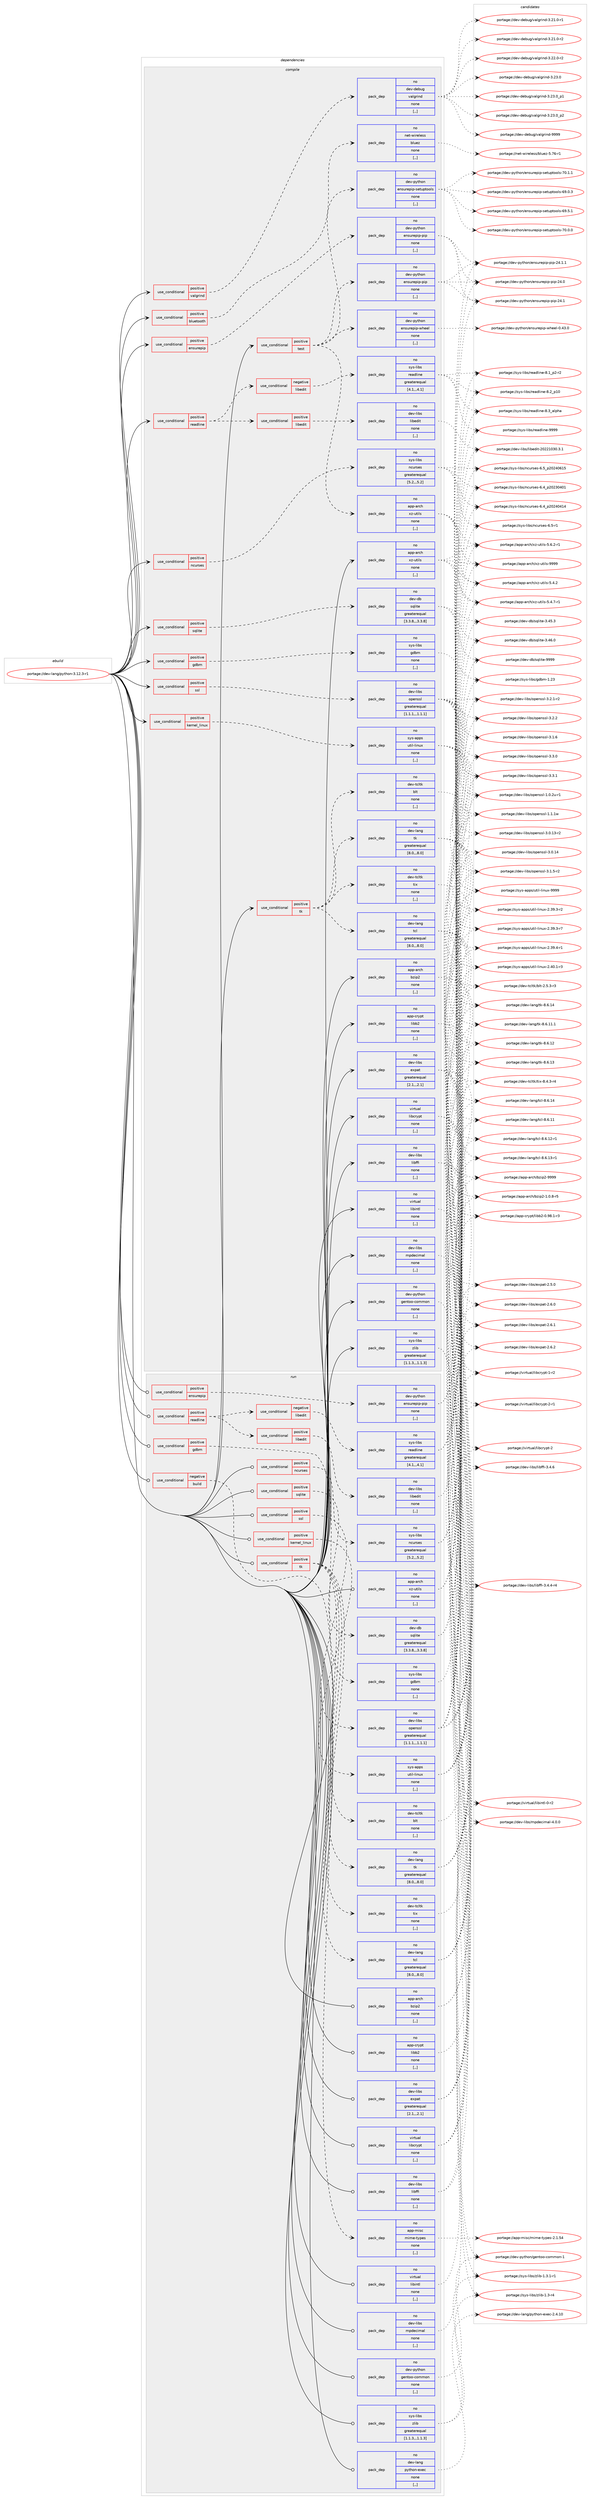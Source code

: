 digraph prolog {

# *************
# Graph options
# *************

newrank=true;
concentrate=true;
compound=true;
graph [rankdir=LR,fontname=Helvetica,fontsize=10,ranksep=1.5];#, ranksep=2.5, nodesep=0.2];
edge  [arrowhead=vee];
node  [fontname=Helvetica,fontsize=10];

# **********
# The ebuild
# **********

subgraph cluster_leftcol {
color=gray;
rank=same;
label=<<i>ebuild</i>>;
id [label="portage://dev-lang/python-3.12.3-r1", color=red, width=4, href="../dev-lang/python-3.12.3-r1.svg"];
}

# ****************
# The dependencies
# ****************

subgraph cluster_midcol {
color=gray;
label=<<i>dependencies</i>>;
subgraph cluster_compile {
fillcolor="#eeeeee";
style=filled;
label=<<i>compile</i>>;
subgraph cond23356 {
dependency99504 [label=<<TABLE BORDER="0" CELLBORDER="1" CELLSPACING="0" CELLPADDING="4"><TR><TD ROWSPAN="3" CELLPADDING="10">use_conditional</TD></TR><TR><TD>positive</TD></TR><TR><TD>bluetooth</TD></TR></TABLE>>, shape=none, color=red];
subgraph pack75080 {
dependency99505 [label=<<TABLE BORDER="0" CELLBORDER="1" CELLSPACING="0" CELLPADDING="4" WIDTH="220"><TR><TD ROWSPAN="6" CELLPADDING="30">pack_dep</TD></TR><TR><TD WIDTH="110">no</TD></TR><TR><TD>net-wireless</TD></TR><TR><TD>bluez</TD></TR><TR><TD>none</TD></TR><TR><TD>[,,]</TD></TR></TABLE>>, shape=none, color=blue];
}
dependency99504:e -> dependency99505:w [weight=20,style="dashed",arrowhead="vee"];
}
id:e -> dependency99504:w [weight=20,style="solid",arrowhead="vee"];
subgraph cond23357 {
dependency99506 [label=<<TABLE BORDER="0" CELLBORDER="1" CELLSPACING="0" CELLPADDING="4"><TR><TD ROWSPAN="3" CELLPADDING="10">use_conditional</TD></TR><TR><TD>positive</TD></TR><TR><TD>ensurepip</TD></TR></TABLE>>, shape=none, color=red];
subgraph pack75081 {
dependency99507 [label=<<TABLE BORDER="0" CELLBORDER="1" CELLSPACING="0" CELLPADDING="4" WIDTH="220"><TR><TD ROWSPAN="6" CELLPADDING="30">pack_dep</TD></TR><TR><TD WIDTH="110">no</TD></TR><TR><TD>dev-python</TD></TR><TR><TD>ensurepip-pip</TD></TR><TR><TD>none</TD></TR><TR><TD>[,,]</TD></TR></TABLE>>, shape=none, color=blue];
}
dependency99506:e -> dependency99507:w [weight=20,style="dashed",arrowhead="vee"];
}
id:e -> dependency99506:w [weight=20,style="solid",arrowhead="vee"];
subgraph cond23358 {
dependency99508 [label=<<TABLE BORDER="0" CELLBORDER="1" CELLSPACING="0" CELLPADDING="4"><TR><TD ROWSPAN="3" CELLPADDING="10">use_conditional</TD></TR><TR><TD>positive</TD></TR><TR><TD>gdbm</TD></TR></TABLE>>, shape=none, color=red];
subgraph pack75082 {
dependency99509 [label=<<TABLE BORDER="0" CELLBORDER="1" CELLSPACING="0" CELLPADDING="4" WIDTH="220"><TR><TD ROWSPAN="6" CELLPADDING="30">pack_dep</TD></TR><TR><TD WIDTH="110">no</TD></TR><TR><TD>sys-libs</TD></TR><TR><TD>gdbm</TD></TR><TR><TD>none</TD></TR><TR><TD>[,,]</TD></TR></TABLE>>, shape=none, color=blue];
}
dependency99508:e -> dependency99509:w [weight=20,style="dashed",arrowhead="vee"];
}
id:e -> dependency99508:w [weight=20,style="solid",arrowhead="vee"];
subgraph cond23359 {
dependency99510 [label=<<TABLE BORDER="0" CELLBORDER="1" CELLSPACING="0" CELLPADDING="4"><TR><TD ROWSPAN="3" CELLPADDING="10">use_conditional</TD></TR><TR><TD>positive</TD></TR><TR><TD>kernel_linux</TD></TR></TABLE>>, shape=none, color=red];
subgraph pack75083 {
dependency99511 [label=<<TABLE BORDER="0" CELLBORDER="1" CELLSPACING="0" CELLPADDING="4" WIDTH="220"><TR><TD ROWSPAN="6" CELLPADDING="30">pack_dep</TD></TR><TR><TD WIDTH="110">no</TD></TR><TR><TD>sys-apps</TD></TR><TR><TD>util-linux</TD></TR><TR><TD>none</TD></TR><TR><TD>[,,]</TD></TR></TABLE>>, shape=none, color=blue];
}
dependency99510:e -> dependency99511:w [weight=20,style="dashed",arrowhead="vee"];
}
id:e -> dependency99510:w [weight=20,style="solid",arrowhead="vee"];
subgraph cond23360 {
dependency99512 [label=<<TABLE BORDER="0" CELLBORDER="1" CELLSPACING="0" CELLPADDING="4"><TR><TD ROWSPAN="3" CELLPADDING="10">use_conditional</TD></TR><TR><TD>positive</TD></TR><TR><TD>ncurses</TD></TR></TABLE>>, shape=none, color=red];
subgraph pack75084 {
dependency99513 [label=<<TABLE BORDER="0" CELLBORDER="1" CELLSPACING="0" CELLPADDING="4" WIDTH="220"><TR><TD ROWSPAN="6" CELLPADDING="30">pack_dep</TD></TR><TR><TD WIDTH="110">no</TD></TR><TR><TD>sys-libs</TD></TR><TR><TD>ncurses</TD></TR><TR><TD>greaterequal</TD></TR><TR><TD>[5.2,,,5.2]</TD></TR></TABLE>>, shape=none, color=blue];
}
dependency99512:e -> dependency99513:w [weight=20,style="dashed",arrowhead="vee"];
}
id:e -> dependency99512:w [weight=20,style="solid",arrowhead="vee"];
subgraph cond23361 {
dependency99514 [label=<<TABLE BORDER="0" CELLBORDER="1" CELLSPACING="0" CELLPADDING="4"><TR><TD ROWSPAN="3" CELLPADDING="10">use_conditional</TD></TR><TR><TD>positive</TD></TR><TR><TD>readline</TD></TR></TABLE>>, shape=none, color=red];
subgraph cond23362 {
dependency99515 [label=<<TABLE BORDER="0" CELLBORDER="1" CELLSPACING="0" CELLPADDING="4"><TR><TD ROWSPAN="3" CELLPADDING="10">use_conditional</TD></TR><TR><TD>negative</TD></TR><TR><TD>libedit</TD></TR></TABLE>>, shape=none, color=red];
subgraph pack75085 {
dependency99516 [label=<<TABLE BORDER="0" CELLBORDER="1" CELLSPACING="0" CELLPADDING="4" WIDTH="220"><TR><TD ROWSPAN="6" CELLPADDING="30">pack_dep</TD></TR><TR><TD WIDTH="110">no</TD></TR><TR><TD>sys-libs</TD></TR><TR><TD>readline</TD></TR><TR><TD>greaterequal</TD></TR><TR><TD>[4.1,,,4.1]</TD></TR></TABLE>>, shape=none, color=blue];
}
dependency99515:e -> dependency99516:w [weight=20,style="dashed",arrowhead="vee"];
}
dependency99514:e -> dependency99515:w [weight=20,style="dashed",arrowhead="vee"];
subgraph cond23363 {
dependency99517 [label=<<TABLE BORDER="0" CELLBORDER="1" CELLSPACING="0" CELLPADDING="4"><TR><TD ROWSPAN="3" CELLPADDING="10">use_conditional</TD></TR><TR><TD>positive</TD></TR><TR><TD>libedit</TD></TR></TABLE>>, shape=none, color=red];
subgraph pack75086 {
dependency99518 [label=<<TABLE BORDER="0" CELLBORDER="1" CELLSPACING="0" CELLPADDING="4" WIDTH="220"><TR><TD ROWSPAN="6" CELLPADDING="30">pack_dep</TD></TR><TR><TD WIDTH="110">no</TD></TR><TR><TD>dev-libs</TD></TR><TR><TD>libedit</TD></TR><TR><TD>none</TD></TR><TR><TD>[,,]</TD></TR></TABLE>>, shape=none, color=blue];
}
dependency99517:e -> dependency99518:w [weight=20,style="dashed",arrowhead="vee"];
}
dependency99514:e -> dependency99517:w [weight=20,style="dashed",arrowhead="vee"];
}
id:e -> dependency99514:w [weight=20,style="solid",arrowhead="vee"];
subgraph cond23364 {
dependency99519 [label=<<TABLE BORDER="0" CELLBORDER="1" CELLSPACING="0" CELLPADDING="4"><TR><TD ROWSPAN="3" CELLPADDING="10">use_conditional</TD></TR><TR><TD>positive</TD></TR><TR><TD>sqlite</TD></TR></TABLE>>, shape=none, color=red];
subgraph pack75087 {
dependency99520 [label=<<TABLE BORDER="0" CELLBORDER="1" CELLSPACING="0" CELLPADDING="4" WIDTH="220"><TR><TD ROWSPAN="6" CELLPADDING="30">pack_dep</TD></TR><TR><TD WIDTH="110">no</TD></TR><TR><TD>dev-db</TD></TR><TR><TD>sqlite</TD></TR><TR><TD>greaterequal</TD></TR><TR><TD>[3.3.8,,,3.3.8]</TD></TR></TABLE>>, shape=none, color=blue];
}
dependency99519:e -> dependency99520:w [weight=20,style="dashed",arrowhead="vee"];
}
id:e -> dependency99519:w [weight=20,style="solid",arrowhead="vee"];
subgraph cond23365 {
dependency99521 [label=<<TABLE BORDER="0" CELLBORDER="1" CELLSPACING="0" CELLPADDING="4"><TR><TD ROWSPAN="3" CELLPADDING="10">use_conditional</TD></TR><TR><TD>positive</TD></TR><TR><TD>ssl</TD></TR></TABLE>>, shape=none, color=red];
subgraph pack75088 {
dependency99522 [label=<<TABLE BORDER="0" CELLBORDER="1" CELLSPACING="0" CELLPADDING="4" WIDTH="220"><TR><TD ROWSPAN="6" CELLPADDING="30">pack_dep</TD></TR><TR><TD WIDTH="110">no</TD></TR><TR><TD>dev-libs</TD></TR><TR><TD>openssl</TD></TR><TR><TD>greaterequal</TD></TR><TR><TD>[1.1.1,,,1.1.1]</TD></TR></TABLE>>, shape=none, color=blue];
}
dependency99521:e -> dependency99522:w [weight=20,style="dashed",arrowhead="vee"];
}
id:e -> dependency99521:w [weight=20,style="solid",arrowhead="vee"];
subgraph cond23366 {
dependency99523 [label=<<TABLE BORDER="0" CELLBORDER="1" CELLSPACING="0" CELLPADDING="4"><TR><TD ROWSPAN="3" CELLPADDING="10">use_conditional</TD></TR><TR><TD>positive</TD></TR><TR><TD>test</TD></TR></TABLE>>, shape=none, color=red];
subgraph pack75089 {
dependency99524 [label=<<TABLE BORDER="0" CELLBORDER="1" CELLSPACING="0" CELLPADDING="4" WIDTH="220"><TR><TD ROWSPAN="6" CELLPADDING="30">pack_dep</TD></TR><TR><TD WIDTH="110">no</TD></TR><TR><TD>app-arch</TD></TR><TR><TD>xz-utils</TD></TR><TR><TD>none</TD></TR><TR><TD>[,,]</TD></TR></TABLE>>, shape=none, color=blue];
}
dependency99523:e -> dependency99524:w [weight=20,style="dashed",arrowhead="vee"];
subgraph pack75090 {
dependency99525 [label=<<TABLE BORDER="0" CELLBORDER="1" CELLSPACING="0" CELLPADDING="4" WIDTH="220"><TR><TD ROWSPAN="6" CELLPADDING="30">pack_dep</TD></TR><TR><TD WIDTH="110">no</TD></TR><TR><TD>dev-python</TD></TR><TR><TD>ensurepip-pip</TD></TR><TR><TD>none</TD></TR><TR><TD>[,,]</TD></TR></TABLE>>, shape=none, color=blue];
}
dependency99523:e -> dependency99525:w [weight=20,style="dashed",arrowhead="vee"];
subgraph pack75091 {
dependency99526 [label=<<TABLE BORDER="0" CELLBORDER="1" CELLSPACING="0" CELLPADDING="4" WIDTH="220"><TR><TD ROWSPAN="6" CELLPADDING="30">pack_dep</TD></TR><TR><TD WIDTH="110">no</TD></TR><TR><TD>dev-python</TD></TR><TR><TD>ensurepip-setuptools</TD></TR><TR><TD>none</TD></TR><TR><TD>[,,]</TD></TR></TABLE>>, shape=none, color=blue];
}
dependency99523:e -> dependency99526:w [weight=20,style="dashed",arrowhead="vee"];
subgraph pack75092 {
dependency99527 [label=<<TABLE BORDER="0" CELLBORDER="1" CELLSPACING="0" CELLPADDING="4" WIDTH="220"><TR><TD ROWSPAN="6" CELLPADDING="30">pack_dep</TD></TR><TR><TD WIDTH="110">no</TD></TR><TR><TD>dev-python</TD></TR><TR><TD>ensurepip-wheel</TD></TR><TR><TD>none</TD></TR><TR><TD>[,,]</TD></TR></TABLE>>, shape=none, color=blue];
}
dependency99523:e -> dependency99527:w [weight=20,style="dashed",arrowhead="vee"];
}
id:e -> dependency99523:w [weight=20,style="solid",arrowhead="vee"];
subgraph cond23367 {
dependency99528 [label=<<TABLE BORDER="0" CELLBORDER="1" CELLSPACING="0" CELLPADDING="4"><TR><TD ROWSPAN="3" CELLPADDING="10">use_conditional</TD></TR><TR><TD>positive</TD></TR><TR><TD>tk</TD></TR></TABLE>>, shape=none, color=red];
subgraph pack75093 {
dependency99529 [label=<<TABLE BORDER="0" CELLBORDER="1" CELLSPACING="0" CELLPADDING="4" WIDTH="220"><TR><TD ROWSPAN="6" CELLPADDING="30">pack_dep</TD></TR><TR><TD WIDTH="110">no</TD></TR><TR><TD>dev-lang</TD></TR><TR><TD>tcl</TD></TR><TR><TD>greaterequal</TD></TR><TR><TD>[8.0,,,8.0]</TD></TR></TABLE>>, shape=none, color=blue];
}
dependency99528:e -> dependency99529:w [weight=20,style="dashed",arrowhead="vee"];
subgraph pack75094 {
dependency99530 [label=<<TABLE BORDER="0" CELLBORDER="1" CELLSPACING="0" CELLPADDING="4" WIDTH="220"><TR><TD ROWSPAN="6" CELLPADDING="30">pack_dep</TD></TR><TR><TD WIDTH="110">no</TD></TR><TR><TD>dev-lang</TD></TR><TR><TD>tk</TD></TR><TR><TD>greaterequal</TD></TR><TR><TD>[8.0,,,8.0]</TD></TR></TABLE>>, shape=none, color=blue];
}
dependency99528:e -> dependency99530:w [weight=20,style="dashed",arrowhead="vee"];
subgraph pack75095 {
dependency99531 [label=<<TABLE BORDER="0" CELLBORDER="1" CELLSPACING="0" CELLPADDING="4" WIDTH="220"><TR><TD ROWSPAN="6" CELLPADDING="30">pack_dep</TD></TR><TR><TD WIDTH="110">no</TD></TR><TR><TD>dev-tcltk</TD></TR><TR><TD>blt</TD></TR><TR><TD>none</TD></TR><TR><TD>[,,]</TD></TR></TABLE>>, shape=none, color=blue];
}
dependency99528:e -> dependency99531:w [weight=20,style="dashed",arrowhead="vee"];
subgraph pack75096 {
dependency99532 [label=<<TABLE BORDER="0" CELLBORDER="1" CELLSPACING="0" CELLPADDING="4" WIDTH="220"><TR><TD ROWSPAN="6" CELLPADDING="30">pack_dep</TD></TR><TR><TD WIDTH="110">no</TD></TR><TR><TD>dev-tcltk</TD></TR><TR><TD>tix</TD></TR><TR><TD>none</TD></TR><TR><TD>[,,]</TD></TR></TABLE>>, shape=none, color=blue];
}
dependency99528:e -> dependency99532:w [weight=20,style="dashed",arrowhead="vee"];
}
id:e -> dependency99528:w [weight=20,style="solid",arrowhead="vee"];
subgraph cond23368 {
dependency99533 [label=<<TABLE BORDER="0" CELLBORDER="1" CELLSPACING="0" CELLPADDING="4"><TR><TD ROWSPAN="3" CELLPADDING="10">use_conditional</TD></TR><TR><TD>positive</TD></TR><TR><TD>valgrind</TD></TR></TABLE>>, shape=none, color=red];
subgraph pack75097 {
dependency99534 [label=<<TABLE BORDER="0" CELLBORDER="1" CELLSPACING="0" CELLPADDING="4" WIDTH="220"><TR><TD ROWSPAN="6" CELLPADDING="30">pack_dep</TD></TR><TR><TD WIDTH="110">no</TD></TR><TR><TD>dev-debug</TD></TR><TR><TD>valgrind</TD></TR><TR><TD>none</TD></TR><TR><TD>[,,]</TD></TR></TABLE>>, shape=none, color=blue];
}
dependency99533:e -> dependency99534:w [weight=20,style="dashed",arrowhead="vee"];
}
id:e -> dependency99533:w [weight=20,style="solid",arrowhead="vee"];
subgraph pack75098 {
dependency99535 [label=<<TABLE BORDER="0" CELLBORDER="1" CELLSPACING="0" CELLPADDING="4" WIDTH="220"><TR><TD ROWSPAN="6" CELLPADDING="30">pack_dep</TD></TR><TR><TD WIDTH="110">no</TD></TR><TR><TD>app-arch</TD></TR><TR><TD>bzip2</TD></TR><TR><TD>none</TD></TR><TR><TD>[,,]</TD></TR></TABLE>>, shape=none, color=blue];
}
id:e -> dependency99535:w [weight=20,style="solid",arrowhead="vee"];
subgraph pack75099 {
dependency99536 [label=<<TABLE BORDER="0" CELLBORDER="1" CELLSPACING="0" CELLPADDING="4" WIDTH="220"><TR><TD ROWSPAN="6" CELLPADDING="30">pack_dep</TD></TR><TR><TD WIDTH="110">no</TD></TR><TR><TD>app-arch</TD></TR><TR><TD>xz-utils</TD></TR><TR><TD>none</TD></TR><TR><TD>[,,]</TD></TR></TABLE>>, shape=none, color=blue];
}
id:e -> dependency99536:w [weight=20,style="solid",arrowhead="vee"];
subgraph pack75100 {
dependency99537 [label=<<TABLE BORDER="0" CELLBORDER="1" CELLSPACING="0" CELLPADDING="4" WIDTH="220"><TR><TD ROWSPAN="6" CELLPADDING="30">pack_dep</TD></TR><TR><TD WIDTH="110">no</TD></TR><TR><TD>app-crypt</TD></TR><TR><TD>libb2</TD></TR><TR><TD>none</TD></TR><TR><TD>[,,]</TD></TR></TABLE>>, shape=none, color=blue];
}
id:e -> dependency99537:w [weight=20,style="solid",arrowhead="vee"];
subgraph pack75101 {
dependency99538 [label=<<TABLE BORDER="0" CELLBORDER="1" CELLSPACING="0" CELLPADDING="4" WIDTH="220"><TR><TD ROWSPAN="6" CELLPADDING="30">pack_dep</TD></TR><TR><TD WIDTH="110">no</TD></TR><TR><TD>dev-libs</TD></TR><TR><TD>expat</TD></TR><TR><TD>greaterequal</TD></TR><TR><TD>[2.1,,,2.1]</TD></TR></TABLE>>, shape=none, color=blue];
}
id:e -> dependency99538:w [weight=20,style="solid",arrowhead="vee"];
subgraph pack75102 {
dependency99539 [label=<<TABLE BORDER="0" CELLBORDER="1" CELLSPACING="0" CELLPADDING="4" WIDTH="220"><TR><TD ROWSPAN="6" CELLPADDING="30">pack_dep</TD></TR><TR><TD WIDTH="110">no</TD></TR><TR><TD>dev-libs</TD></TR><TR><TD>libffi</TD></TR><TR><TD>none</TD></TR><TR><TD>[,,]</TD></TR></TABLE>>, shape=none, color=blue];
}
id:e -> dependency99539:w [weight=20,style="solid",arrowhead="vee"];
subgraph pack75103 {
dependency99540 [label=<<TABLE BORDER="0" CELLBORDER="1" CELLSPACING="0" CELLPADDING="4" WIDTH="220"><TR><TD ROWSPAN="6" CELLPADDING="30">pack_dep</TD></TR><TR><TD WIDTH="110">no</TD></TR><TR><TD>dev-libs</TD></TR><TR><TD>mpdecimal</TD></TR><TR><TD>none</TD></TR><TR><TD>[,,]</TD></TR></TABLE>>, shape=none, color=blue];
}
id:e -> dependency99540:w [weight=20,style="solid",arrowhead="vee"];
subgraph pack75104 {
dependency99541 [label=<<TABLE BORDER="0" CELLBORDER="1" CELLSPACING="0" CELLPADDING="4" WIDTH="220"><TR><TD ROWSPAN="6" CELLPADDING="30">pack_dep</TD></TR><TR><TD WIDTH="110">no</TD></TR><TR><TD>dev-python</TD></TR><TR><TD>gentoo-common</TD></TR><TR><TD>none</TD></TR><TR><TD>[,,]</TD></TR></TABLE>>, shape=none, color=blue];
}
id:e -> dependency99541:w [weight=20,style="solid",arrowhead="vee"];
subgraph pack75105 {
dependency99542 [label=<<TABLE BORDER="0" CELLBORDER="1" CELLSPACING="0" CELLPADDING="4" WIDTH="220"><TR><TD ROWSPAN="6" CELLPADDING="30">pack_dep</TD></TR><TR><TD WIDTH="110">no</TD></TR><TR><TD>sys-libs</TD></TR><TR><TD>zlib</TD></TR><TR><TD>greaterequal</TD></TR><TR><TD>[1.1.3,,,1.1.3]</TD></TR></TABLE>>, shape=none, color=blue];
}
id:e -> dependency99542:w [weight=20,style="solid",arrowhead="vee"];
subgraph pack75106 {
dependency99543 [label=<<TABLE BORDER="0" CELLBORDER="1" CELLSPACING="0" CELLPADDING="4" WIDTH="220"><TR><TD ROWSPAN="6" CELLPADDING="30">pack_dep</TD></TR><TR><TD WIDTH="110">no</TD></TR><TR><TD>virtual</TD></TR><TR><TD>libcrypt</TD></TR><TR><TD>none</TD></TR><TR><TD>[,,]</TD></TR></TABLE>>, shape=none, color=blue];
}
id:e -> dependency99543:w [weight=20,style="solid",arrowhead="vee"];
subgraph pack75107 {
dependency99544 [label=<<TABLE BORDER="0" CELLBORDER="1" CELLSPACING="0" CELLPADDING="4" WIDTH="220"><TR><TD ROWSPAN="6" CELLPADDING="30">pack_dep</TD></TR><TR><TD WIDTH="110">no</TD></TR><TR><TD>virtual</TD></TR><TR><TD>libintl</TD></TR><TR><TD>none</TD></TR><TR><TD>[,,]</TD></TR></TABLE>>, shape=none, color=blue];
}
id:e -> dependency99544:w [weight=20,style="solid",arrowhead="vee"];
}
subgraph cluster_compileandrun {
fillcolor="#eeeeee";
style=filled;
label=<<i>compile and run</i>>;
}
subgraph cluster_run {
fillcolor="#eeeeee";
style=filled;
label=<<i>run</i>>;
subgraph cond23369 {
dependency99545 [label=<<TABLE BORDER="0" CELLBORDER="1" CELLSPACING="0" CELLPADDING="4"><TR><TD ROWSPAN="3" CELLPADDING="10">use_conditional</TD></TR><TR><TD>negative</TD></TR><TR><TD>build</TD></TR></TABLE>>, shape=none, color=red];
subgraph pack75108 {
dependency99546 [label=<<TABLE BORDER="0" CELLBORDER="1" CELLSPACING="0" CELLPADDING="4" WIDTH="220"><TR><TD ROWSPAN="6" CELLPADDING="30">pack_dep</TD></TR><TR><TD WIDTH="110">no</TD></TR><TR><TD>app-misc</TD></TR><TR><TD>mime-types</TD></TR><TR><TD>none</TD></TR><TR><TD>[,,]</TD></TR></TABLE>>, shape=none, color=blue];
}
dependency99545:e -> dependency99546:w [weight=20,style="dashed",arrowhead="vee"];
}
id:e -> dependency99545:w [weight=20,style="solid",arrowhead="odot"];
subgraph cond23370 {
dependency99547 [label=<<TABLE BORDER="0" CELLBORDER="1" CELLSPACING="0" CELLPADDING="4"><TR><TD ROWSPAN="3" CELLPADDING="10">use_conditional</TD></TR><TR><TD>positive</TD></TR><TR><TD>ensurepip</TD></TR></TABLE>>, shape=none, color=red];
subgraph pack75109 {
dependency99548 [label=<<TABLE BORDER="0" CELLBORDER="1" CELLSPACING="0" CELLPADDING="4" WIDTH="220"><TR><TD ROWSPAN="6" CELLPADDING="30">pack_dep</TD></TR><TR><TD WIDTH="110">no</TD></TR><TR><TD>dev-python</TD></TR><TR><TD>ensurepip-pip</TD></TR><TR><TD>none</TD></TR><TR><TD>[,,]</TD></TR></TABLE>>, shape=none, color=blue];
}
dependency99547:e -> dependency99548:w [weight=20,style="dashed",arrowhead="vee"];
}
id:e -> dependency99547:w [weight=20,style="solid",arrowhead="odot"];
subgraph cond23371 {
dependency99549 [label=<<TABLE BORDER="0" CELLBORDER="1" CELLSPACING="0" CELLPADDING="4"><TR><TD ROWSPAN="3" CELLPADDING="10">use_conditional</TD></TR><TR><TD>positive</TD></TR><TR><TD>gdbm</TD></TR></TABLE>>, shape=none, color=red];
subgraph pack75110 {
dependency99550 [label=<<TABLE BORDER="0" CELLBORDER="1" CELLSPACING="0" CELLPADDING="4" WIDTH="220"><TR><TD ROWSPAN="6" CELLPADDING="30">pack_dep</TD></TR><TR><TD WIDTH="110">no</TD></TR><TR><TD>sys-libs</TD></TR><TR><TD>gdbm</TD></TR><TR><TD>none</TD></TR><TR><TD>[,,]</TD></TR></TABLE>>, shape=none, color=blue];
}
dependency99549:e -> dependency99550:w [weight=20,style="dashed",arrowhead="vee"];
}
id:e -> dependency99549:w [weight=20,style="solid",arrowhead="odot"];
subgraph cond23372 {
dependency99551 [label=<<TABLE BORDER="0" CELLBORDER="1" CELLSPACING="0" CELLPADDING="4"><TR><TD ROWSPAN="3" CELLPADDING="10">use_conditional</TD></TR><TR><TD>positive</TD></TR><TR><TD>kernel_linux</TD></TR></TABLE>>, shape=none, color=red];
subgraph pack75111 {
dependency99552 [label=<<TABLE BORDER="0" CELLBORDER="1" CELLSPACING="0" CELLPADDING="4" WIDTH="220"><TR><TD ROWSPAN="6" CELLPADDING="30">pack_dep</TD></TR><TR><TD WIDTH="110">no</TD></TR><TR><TD>sys-apps</TD></TR><TR><TD>util-linux</TD></TR><TR><TD>none</TD></TR><TR><TD>[,,]</TD></TR></TABLE>>, shape=none, color=blue];
}
dependency99551:e -> dependency99552:w [weight=20,style="dashed",arrowhead="vee"];
}
id:e -> dependency99551:w [weight=20,style="solid",arrowhead="odot"];
subgraph cond23373 {
dependency99553 [label=<<TABLE BORDER="0" CELLBORDER="1" CELLSPACING="0" CELLPADDING="4"><TR><TD ROWSPAN="3" CELLPADDING="10">use_conditional</TD></TR><TR><TD>positive</TD></TR><TR><TD>ncurses</TD></TR></TABLE>>, shape=none, color=red];
subgraph pack75112 {
dependency99554 [label=<<TABLE BORDER="0" CELLBORDER="1" CELLSPACING="0" CELLPADDING="4" WIDTH="220"><TR><TD ROWSPAN="6" CELLPADDING="30">pack_dep</TD></TR><TR><TD WIDTH="110">no</TD></TR><TR><TD>sys-libs</TD></TR><TR><TD>ncurses</TD></TR><TR><TD>greaterequal</TD></TR><TR><TD>[5.2,,,5.2]</TD></TR></TABLE>>, shape=none, color=blue];
}
dependency99553:e -> dependency99554:w [weight=20,style="dashed",arrowhead="vee"];
}
id:e -> dependency99553:w [weight=20,style="solid",arrowhead="odot"];
subgraph cond23374 {
dependency99555 [label=<<TABLE BORDER="0" CELLBORDER="1" CELLSPACING="0" CELLPADDING="4"><TR><TD ROWSPAN="3" CELLPADDING="10">use_conditional</TD></TR><TR><TD>positive</TD></TR><TR><TD>readline</TD></TR></TABLE>>, shape=none, color=red];
subgraph cond23375 {
dependency99556 [label=<<TABLE BORDER="0" CELLBORDER="1" CELLSPACING="0" CELLPADDING="4"><TR><TD ROWSPAN="3" CELLPADDING="10">use_conditional</TD></TR><TR><TD>negative</TD></TR><TR><TD>libedit</TD></TR></TABLE>>, shape=none, color=red];
subgraph pack75113 {
dependency99557 [label=<<TABLE BORDER="0" CELLBORDER="1" CELLSPACING="0" CELLPADDING="4" WIDTH="220"><TR><TD ROWSPAN="6" CELLPADDING="30">pack_dep</TD></TR><TR><TD WIDTH="110">no</TD></TR><TR><TD>sys-libs</TD></TR><TR><TD>readline</TD></TR><TR><TD>greaterequal</TD></TR><TR><TD>[4.1,,,4.1]</TD></TR></TABLE>>, shape=none, color=blue];
}
dependency99556:e -> dependency99557:w [weight=20,style="dashed",arrowhead="vee"];
}
dependency99555:e -> dependency99556:w [weight=20,style="dashed",arrowhead="vee"];
subgraph cond23376 {
dependency99558 [label=<<TABLE BORDER="0" CELLBORDER="1" CELLSPACING="0" CELLPADDING="4"><TR><TD ROWSPAN="3" CELLPADDING="10">use_conditional</TD></TR><TR><TD>positive</TD></TR><TR><TD>libedit</TD></TR></TABLE>>, shape=none, color=red];
subgraph pack75114 {
dependency99559 [label=<<TABLE BORDER="0" CELLBORDER="1" CELLSPACING="0" CELLPADDING="4" WIDTH="220"><TR><TD ROWSPAN="6" CELLPADDING="30">pack_dep</TD></TR><TR><TD WIDTH="110">no</TD></TR><TR><TD>dev-libs</TD></TR><TR><TD>libedit</TD></TR><TR><TD>none</TD></TR><TR><TD>[,,]</TD></TR></TABLE>>, shape=none, color=blue];
}
dependency99558:e -> dependency99559:w [weight=20,style="dashed",arrowhead="vee"];
}
dependency99555:e -> dependency99558:w [weight=20,style="dashed",arrowhead="vee"];
}
id:e -> dependency99555:w [weight=20,style="solid",arrowhead="odot"];
subgraph cond23377 {
dependency99560 [label=<<TABLE BORDER="0" CELLBORDER="1" CELLSPACING="0" CELLPADDING="4"><TR><TD ROWSPAN="3" CELLPADDING="10">use_conditional</TD></TR><TR><TD>positive</TD></TR><TR><TD>sqlite</TD></TR></TABLE>>, shape=none, color=red];
subgraph pack75115 {
dependency99561 [label=<<TABLE BORDER="0" CELLBORDER="1" CELLSPACING="0" CELLPADDING="4" WIDTH="220"><TR><TD ROWSPAN="6" CELLPADDING="30">pack_dep</TD></TR><TR><TD WIDTH="110">no</TD></TR><TR><TD>dev-db</TD></TR><TR><TD>sqlite</TD></TR><TR><TD>greaterequal</TD></TR><TR><TD>[3.3.8,,,3.3.8]</TD></TR></TABLE>>, shape=none, color=blue];
}
dependency99560:e -> dependency99561:w [weight=20,style="dashed",arrowhead="vee"];
}
id:e -> dependency99560:w [weight=20,style="solid",arrowhead="odot"];
subgraph cond23378 {
dependency99562 [label=<<TABLE BORDER="0" CELLBORDER="1" CELLSPACING="0" CELLPADDING="4"><TR><TD ROWSPAN="3" CELLPADDING="10">use_conditional</TD></TR><TR><TD>positive</TD></TR><TR><TD>ssl</TD></TR></TABLE>>, shape=none, color=red];
subgraph pack75116 {
dependency99563 [label=<<TABLE BORDER="0" CELLBORDER="1" CELLSPACING="0" CELLPADDING="4" WIDTH="220"><TR><TD ROWSPAN="6" CELLPADDING="30">pack_dep</TD></TR><TR><TD WIDTH="110">no</TD></TR><TR><TD>dev-libs</TD></TR><TR><TD>openssl</TD></TR><TR><TD>greaterequal</TD></TR><TR><TD>[1.1.1,,,1.1.1]</TD></TR></TABLE>>, shape=none, color=blue];
}
dependency99562:e -> dependency99563:w [weight=20,style="dashed",arrowhead="vee"];
}
id:e -> dependency99562:w [weight=20,style="solid",arrowhead="odot"];
subgraph cond23379 {
dependency99564 [label=<<TABLE BORDER="0" CELLBORDER="1" CELLSPACING="0" CELLPADDING="4"><TR><TD ROWSPAN="3" CELLPADDING="10">use_conditional</TD></TR><TR><TD>positive</TD></TR><TR><TD>tk</TD></TR></TABLE>>, shape=none, color=red];
subgraph pack75117 {
dependency99565 [label=<<TABLE BORDER="0" CELLBORDER="1" CELLSPACING="0" CELLPADDING="4" WIDTH="220"><TR><TD ROWSPAN="6" CELLPADDING="30">pack_dep</TD></TR><TR><TD WIDTH="110">no</TD></TR><TR><TD>dev-lang</TD></TR><TR><TD>tcl</TD></TR><TR><TD>greaterequal</TD></TR><TR><TD>[8.0,,,8.0]</TD></TR></TABLE>>, shape=none, color=blue];
}
dependency99564:e -> dependency99565:w [weight=20,style="dashed",arrowhead="vee"];
subgraph pack75118 {
dependency99566 [label=<<TABLE BORDER="0" CELLBORDER="1" CELLSPACING="0" CELLPADDING="4" WIDTH="220"><TR><TD ROWSPAN="6" CELLPADDING="30">pack_dep</TD></TR><TR><TD WIDTH="110">no</TD></TR><TR><TD>dev-lang</TD></TR><TR><TD>tk</TD></TR><TR><TD>greaterequal</TD></TR><TR><TD>[8.0,,,8.0]</TD></TR></TABLE>>, shape=none, color=blue];
}
dependency99564:e -> dependency99566:w [weight=20,style="dashed",arrowhead="vee"];
subgraph pack75119 {
dependency99567 [label=<<TABLE BORDER="0" CELLBORDER="1" CELLSPACING="0" CELLPADDING="4" WIDTH="220"><TR><TD ROWSPAN="6" CELLPADDING="30">pack_dep</TD></TR><TR><TD WIDTH="110">no</TD></TR><TR><TD>dev-tcltk</TD></TR><TR><TD>blt</TD></TR><TR><TD>none</TD></TR><TR><TD>[,,]</TD></TR></TABLE>>, shape=none, color=blue];
}
dependency99564:e -> dependency99567:w [weight=20,style="dashed",arrowhead="vee"];
subgraph pack75120 {
dependency99568 [label=<<TABLE BORDER="0" CELLBORDER="1" CELLSPACING="0" CELLPADDING="4" WIDTH="220"><TR><TD ROWSPAN="6" CELLPADDING="30">pack_dep</TD></TR><TR><TD WIDTH="110">no</TD></TR><TR><TD>dev-tcltk</TD></TR><TR><TD>tix</TD></TR><TR><TD>none</TD></TR><TR><TD>[,,]</TD></TR></TABLE>>, shape=none, color=blue];
}
dependency99564:e -> dependency99568:w [weight=20,style="dashed",arrowhead="vee"];
}
id:e -> dependency99564:w [weight=20,style="solid",arrowhead="odot"];
subgraph pack75121 {
dependency99569 [label=<<TABLE BORDER="0" CELLBORDER="1" CELLSPACING="0" CELLPADDING="4" WIDTH="220"><TR><TD ROWSPAN="6" CELLPADDING="30">pack_dep</TD></TR><TR><TD WIDTH="110">no</TD></TR><TR><TD>app-arch</TD></TR><TR><TD>bzip2</TD></TR><TR><TD>none</TD></TR><TR><TD>[,,]</TD></TR></TABLE>>, shape=none, color=blue];
}
id:e -> dependency99569:w [weight=20,style="solid",arrowhead="odot"];
subgraph pack75122 {
dependency99570 [label=<<TABLE BORDER="0" CELLBORDER="1" CELLSPACING="0" CELLPADDING="4" WIDTH="220"><TR><TD ROWSPAN="6" CELLPADDING="30">pack_dep</TD></TR><TR><TD WIDTH="110">no</TD></TR><TR><TD>app-arch</TD></TR><TR><TD>xz-utils</TD></TR><TR><TD>none</TD></TR><TR><TD>[,,]</TD></TR></TABLE>>, shape=none, color=blue];
}
id:e -> dependency99570:w [weight=20,style="solid",arrowhead="odot"];
subgraph pack75123 {
dependency99571 [label=<<TABLE BORDER="0" CELLBORDER="1" CELLSPACING="0" CELLPADDING="4" WIDTH="220"><TR><TD ROWSPAN="6" CELLPADDING="30">pack_dep</TD></TR><TR><TD WIDTH="110">no</TD></TR><TR><TD>app-crypt</TD></TR><TR><TD>libb2</TD></TR><TR><TD>none</TD></TR><TR><TD>[,,]</TD></TR></TABLE>>, shape=none, color=blue];
}
id:e -> dependency99571:w [weight=20,style="solid",arrowhead="odot"];
subgraph pack75124 {
dependency99572 [label=<<TABLE BORDER="0" CELLBORDER="1" CELLSPACING="0" CELLPADDING="4" WIDTH="220"><TR><TD ROWSPAN="6" CELLPADDING="30">pack_dep</TD></TR><TR><TD WIDTH="110">no</TD></TR><TR><TD>dev-lang</TD></TR><TR><TD>python-exec</TD></TR><TR><TD>none</TD></TR><TR><TD>[,,]</TD></TR></TABLE>>, shape=none, color=blue];
}
id:e -> dependency99572:w [weight=20,style="solid",arrowhead="odot"];
subgraph pack75125 {
dependency99573 [label=<<TABLE BORDER="0" CELLBORDER="1" CELLSPACING="0" CELLPADDING="4" WIDTH="220"><TR><TD ROWSPAN="6" CELLPADDING="30">pack_dep</TD></TR><TR><TD WIDTH="110">no</TD></TR><TR><TD>dev-libs</TD></TR><TR><TD>expat</TD></TR><TR><TD>greaterequal</TD></TR><TR><TD>[2.1,,,2.1]</TD></TR></TABLE>>, shape=none, color=blue];
}
id:e -> dependency99573:w [weight=20,style="solid",arrowhead="odot"];
subgraph pack75126 {
dependency99574 [label=<<TABLE BORDER="0" CELLBORDER="1" CELLSPACING="0" CELLPADDING="4" WIDTH="220"><TR><TD ROWSPAN="6" CELLPADDING="30">pack_dep</TD></TR><TR><TD WIDTH="110">no</TD></TR><TR><TD>dev-libs</TD></TR><TR><TD>libffi</TD></TR><TR><TD>none</TD></TR><TR><TD>[,,]</TD></TR></TABLE>>, shape=none, color=blue];
}
id:e -> dependency99574:w [weight=20,style="solid",arrowhead="odot"];
subgraph pack75127 {
dependency99575 [label=<<TABLE BORDER="0" CELLBORDER="1" CELLSPACING="0" CELLPADDING="4" WIDTH="220"><TR><TD ROWSPAN="6" CELLPADDING="30">pack_dep</TD></TR><TR><TD WIDTH="110">no</TD></TR><TR><TD>dev-libs</TD></TR><TR><TD>mpdecimal</TD></TR><TR><TD>none</TD></TR><TR><TD>[,,]</TD></TR></TABLE>>, shape=none, color=blue];
}
id:e -> dependency99575:w [weight=20,style="solid",arrowhead="odot"];
subgraph pack75128 {
dependency99576 [label=<<TABLE BORDER="0" CELLBORDER="1" CELLSPACING="0" CELLPADDING="4" WIDTH="220"><TR><TD ROWSPAN="6" CELLPADDING="30">pack_dep</TD></TR><TR><TD WIDTH="110">no</TD></TR><TR><TD>dev-python</TD></TR><TR><TD>gentoo-common</TD></TR><TR><TD>none</TD></TR><TR><TD>[,,]</TD></TR></TABLE>>, shape=none, color=blue];
}
id:e -> dependency99576:w [weight=20,style="solid",arrowhead="odot"];
subgraph pack75129 {
dependency99577 [label=<<TABLE BORDER="0" CELLBORDER="1" CELLSPACING="0" CELLPADDING="4" WIDTH="220"><TR><TD ROWSPAN="6" CELLPADDING="30">pack_dep</TD></TR><TR><TD WIDTH="110">no</TD></TR><TR><TD>sys-libs</TD></TR><TR><TD>zlib</TD></TR><TR><TD>greaterequal</TD></TR><TR><TD>[1.1.3,,,1.1.3]</TD></TR></TABLE>>, shape=none, color=blue];
}
id:e -> dependency99577:w [weight=20,style="solid",arrowhead="odot"];
subgraph pack75130 {
dependency99578 [label=<<TABLE BORDER="0" CELLBORDER="1" CELLSPACING="0" CELLPADDING="4" WIDTH="220"><TR><TD ROWSPAN="6" CELLPADDING="30">pack_dep</TD></TR><TR><TD WIDTH="110">no</TD></TR><TR><TD>virtual</TD></TR><TR><TD>libcrypt</TD></TR><TR><TD>none</TD></TR><TR><TD>[,,]</TD></TR></TABLE>>, shape=none, color=blue];
}
id:e -> dependency99578:w [weight=20,style="solid",arrowhead="odot"];
subgraph pack75131 {
dependency99579 [label=<<TABLE BORDER="0" CELLBORDER="1" CELLSPACING="0" CELLPADDING="4" WIDTH="220"><TR><TD ROWSPAN="6" CELLPADDING="30">pack_dep</TD></TR><TR><TD WIDTH="110">no</TD></TR><TR><TD>virtual</TD></TR><TR><TD>libintl</TD></TR><TR><TD>none</TD></TR><TR><TD>[,,]</TD></TR></TABLE>>, shape=none, color=blue];
}
id:e -> dependency99579:w [weight=20,style="solid",arrowhead="odot"];
}
}

# **************
# The candidates
# **************

subgraph cluster_choices {
rank=same;
color=gray;
label=<<i>candidates</i>>;

subgraph choice75080 {
color=black;
nodesep=1;
choice11010111645119105114101108101115115479810811710112245534655544511449 [label="portage://net-wireless/bluez-5.76-r1", color=red, width=4,href="../net-wireless/bluez-5.76-r1.svg"];
dependency99505:e -> choice11010111645119105114101108101115115479810811710112245534655544511449:w [style=dotted,weight="100"];
}
subgraph choice75081 {
color=black;
nodesep=1;
choice1001011184511212111610411111047101110115117114101112105112451121051124550524648 [label="portage://dev-python/ensurepip-pip-24.0", color=red, width=4,href="../dev-python/ensurepip-pip-24.0.svg"];
choice1001011184511212111610411111047101110115117114101112105112451121051124550524649 [label="portage://dev-python/ensurepip-pip-24.1", color=red, width=4,href="../dev-python/ensurepip-pip-24.1.svg"];
choice10010111845112121116104111110471011101151171141011121051124511210511245505246494649 [label="portage://dev-python/ensurepip-pip-24.1.1", color=red, width=4,href="../dev-python/ensurepip-pip-24.1.1.svg"];
dependency99507:e -> choice1001011184511212111610411111047101110115117114101112105112451121051124550524648:w [style=dotted,weight="100"];
dependency99507:e -> choice1001011184511212111610411111047101110115117114101112105112451121051124550524649:w [style=dotted,weight="100"];
dependency99507:e -> choice10010111845112121116104111110471011101151171141011121051124511210511245505246494649:w [style=dotted,weight="100"];
}
subgraph choice75082 {
color=black;
nodesep=1;
choice115121115451081059811547103100981094549465051 [label="portage://sys-libs/gdbm-1.23", color=red, width=4,href="../sys-libs/gdbm-1.23.svg"];
dependency99509:e -> choice115121115451081059811547103100981094549465051:w [style=dotted,weight="100"];
}
subgraph choice75083 {
color=black;
nodesep=1;
choice11512111545971121121154711711610510845108105110117120455046515746514511450 [label="portage://sys-apps/util-linux-2.39.3-r2", color=red, width=4,href="../sys-apps/util-linux-2.39.3-r2.svg"];
choice11512111545971121121154711711610510845108105110117120455046515746514511455 [label="portage://sys-apps/util-linux-2.39.3-r7", color=red, width=4,href="../sys-apps/util-linux-2.39.3-r7.svg"];
choice11512111545971121121154711711610510845108105110117120455046515746524511449 [label="portage://sys-apps/util-linux-2.39.4-r1", color=red, width=4,href="../sys-apps/util-linux-2.39.4-r1.svg"];
choice11512111545971121121154711711610510845108105110117120455046524846494511451 [label="portage://sys-apps/util-linux-2.40.1-r3", color=red, width=4,href="../sys-apps/util-linux-2.40.1-r3.svg"];
choice115121115459711211211547117116105108451081051101171204557575757 [label="portage://sys-apps/util-linux-9999", color=red, width=4,href="../sys-apps/util-linux-9999.svg"];
dependency99511:e -> choice11512111545971121121154711711610510845108105110117120455046515746514511450:w [style=dotted,weight="100"];
dependency99511:e -> choice11512111545971121121154711711610510845108105110117120455046515746514511455:w [style=dotted,weight="100"];
dependency99511:e -> choice11512111545971121121154711711610510845108105110117120455046515746524511449:w [style=dotted,weight="100"];
dependency99511:e -> choice11512111545971121121154711711610510845108105110117120455046524846494511451:w [style=dotted,weight="100"];
dependency99511:e -> choice115121115459711211211547117116105108451081051101171204557575757:w [style=dotted,weight="100"];
}
subgraph choice75084 {
color=black;
nodesep=1;
choice1151211154510810598115471109911711411510111545544652951125048505148524849 [label="portage://sys-libs/ncurses-6.4_p20230401", color=red, width=4,href="../sys-libs/ncurses-6.4_p20230401.svg"];
choice1151211154510810598115471109911711411510111545544652951125048505248524952 [label="portage://sys-libs/ncurses-6.4_p20240414", color=red, width=4,href="../sys-libs/ncurses-6.4_p20240414.svg"];
choice11512111545108105981154711099117114115101115455446534511449 [label="portage://sys-libs/ncurses-6.5-r1", color=red, width=4,href="../sys-libs/ncurses-6.5-r1.svg"];
choice1151211154510810598115471109911711411510111545544653951125048505248544953 [label="portage://sys-libs/ncurses-6.5_p20240615", color=red, width=4,href="../sys-libs/ncurses-6.5_p20240615.svg"];
dependency99513:e -> choice1151211154510810598115471109911711411510111545544652951125048505148524849:w [style=dotted,weight="100"];
dependency99513:e -> choice1151211154510810598115471109911711411510111545544652951125048505248524952:w [style=dotted,weight="100"];
dependency99513:e -> choice11512111545108105981154711099117114115101115455446534511449:w [style=dotted,weight="100"];
dependency99513:e -> choice1151211154510810598115471109911711411510111545544653951125048505248544953:w [style=dotted,weight="100"];
}
subgraph choice75085 {
color=black;
nodesep=1;
choice115121115451081059811547114101971001081051101014556464995112504511450 [label="portage://sys-libs/readline-8.1_p2-r2", color=red, width=4,href="../sys-libs/readline-8.1_p2-r2.svg"];
choice1151211154510810598115471141019710010810511010145564650951124948 [label="portage://sys-libs/readline-8.2_p10", color=red, width=4,href="../sys-libs/readline-8.2_p10.svg"];
choice1151211154510810598115471141019710010810511010145564651959710811210497 [label="portage://sys-libs/readline-8.3_alpha", color=red, width=4,href="../sys-libs/readline-8.3_alpha.svg"];
choice115121115451081059811547114101971001081051101014557575757 [label="portage://sys-libs/readline-9999", color=red, width=4,href="../sys-libs/readline-9999.svg"];
dependency99516:e -> choice115121115451081059811547114101971001081051101014556464995112504511450:w [style=dotted,weight="100"];
dependency99516:e -> choice1151211154510810598115471141019710010810511010145564650951124948:w [style=dotted,weight="100"];
dependency99516:e -> choice1151211154510810598115471141019710010810511010145564651959710811210497:w [style=dotted,weight="100"];
dependency99516:e -> choice115121115451081059811547114101971001081051101014557575757:w [style=dotted,weight="100"];
}
subgraph choice75086 {
color=black;
nodesep=1;
choice1001011184510810598115471081059810110010511645504850504948514846514649 [label="portage://dev-libs/libedit-20221030.3.1", color=red, width=4,href="../dev-libs/libedit-20221030.3.1.svg"];
dependency99518:e -> choice1001011184510810598115471081059810110010511645504850504948514846514649:w [style=dotted,weight="100"];
}
subgraph choice75087 {
color=black;
nodesep=1;
choice10010111845100984711511310810511610145514652534651 [label="portage://dev-db/sqlite-3.45.3", color=red, width=4,href="../dev-db/sqlite-3.45.3.svg"];
choice10010111845100984711511310810511610145514652544648 [label="portage://dev-db/sqlite-3.46.0", color=red, width=4,href="../dev-db/sqlite-3.46.0.svg"];
choice1001011184510098471151131081051161014557575757 [label="portage://dev-db/sqlite-9999", color=red, width=4,href="../dev-db/sqlite-9999.svg"];
dependency99520:e -> choice10010111845100984711511310810511610145514652534651:w [style=dotted,weight="100"];
dependency99520:e -> choice10010111845100984711511310810511610145514652544648:w [style=dotted,weight="100"];
dependency99520:e -> choice1001011184510098471151131081051161014557575757:w [style=dotted,weight="100"];
}
subgraph choice75088 {
color=black;
nodesep=1;
choice1001011184510810598115471111121011101151151084549464846501174511449 [label="portage://dev-libs/openssl-1.0.2u-r1", color=red, width=4,href="../dev-libs/openssl-1.0.2u-r1.svg"];
choice100101118451081059811547111112101110115115108454946494649119 [label="portage://dev-libs/openssl-1.1.1w", color=red, width=4,href="../dev-libs/openssl-1.1.1w.svg"];
choice100101118451081059811547111112101110115115108455146484649514511450 [label="portage://dev-libs/openssl-3.0.13-r2", color=red, width=4,href="../dev-libs/openssl-3.0.13-r2.svg"];
choice10010111845108105981154711111210111011511510845514648464952 [label="portage://dev-libs/openssl-3.0.14", color=red, width=4,href="../dev-libs/openssl-3.0.14.svg"];
choice1001011184510810598115471111121011101151151084551464946534511450 [label="portage://dev-libs/openssl-3.1.5-r2", color=red, width=4,href="../dev-libs/openssl-3.1.5-r2.svg"];
choice100101118451081059811547111112101110115115108455146494654 [label="portage://dev-libs/openssl-3.1.6", color=red, width=4,href="../dev-libs/openssl-3.1.6.svg"];
choice1001011184510810598115471111121011101151151084551465046494511450 [label="portage://dev-libs/openssl-3.2.1-r2", color=red, width=4,href="../dev-libs/openssl-3.2.1-r2.svg"];
choice100101118451081059811547111112101110115115108455146504650 [label="portage://dev-libs/openssl-3.2.2", color=red, width=4,href="../dev-libs/openssl-3.2.2.svg"];
choice100101118451081059811547111112101110115115108455146514648 [label="portage://dev-libs/openssl-3.3.0", color=red, width=4,href="../dev-libs/openssl-3.3.0.svg"];
choice100101118451081059811547111112101110115115108455146514649 [label="portage://dev-libs/openssl-3.3.1", color=red, width=4,href="../dev-libs/openssl-3.3.1.svg"];
dependency99522:e -> choice1001011184510810598115471111121011101151151084549464846501174511449:w [style=dotted,weight="100"];
dependency99522:e -> choice100101118451081059811547111112101110115115108454946494649119:w [style=dotted,weight="100"];
dependency99522:e -> choice100101118451081059811547111112101110115115108455146484649514511450:w [style=dotted,weight="100"];
dependency99522:e -> choice10010111845108105981154711111210111011511510845514648464952:w [style=dotted,weight="100"];
dependency99522:e -> choice1001011184510810598115471111121011101151151084551464946534511450:w [style=dotted,weight="100"];
dependency99522:e -> choice100101118451081059811547111112101110115115108455146494654:w [style=dotted,weight="100"];
dependency99522:e -> choice1001011184510810598115471111121011101151151084551465046494511450:w [style=dotted,weight="100"];
dependency99522:e -> choice100101118451081059811547111112101110115115108455146504650:w [style=dotted,weight="100"];
dependency99522:e -> choice100101118451081059811547111112101110115115108455146514648:w [style=dotted,weight="100"];
dependency99522:e -> choice100101118451081059811547111112101110115115108455146514649:w [style=dotted,weight="100"];
}
subgraph choice75089 {
color=black;
nodesep=1;
choice971121124597114991044712012245117116105108115455346524650 [label="portage://app-arch/xz-utils-5.4.2", color=red, width=4,href="../app-arch/xz-utils-5.4.2.svg"];
choice9711211245971149910447120122451171161051081154553465246554511449 [label="portage://app-arch/xz-utils-5.4.7-r1", color=red, width=4,href="../app-arch/xz-utils-5.4.7-r1.svg"];
choice9711211245971149910447120122451171161051081154553465446504511449 [label="portage://app-arch/xz-utils-5.6.2-r1", color=red, width=4,href="../app-arch/xz-utils-5.6.2-r1.svg"];
choice9711211245971149910447120122451171161051081154557575757 [label="portage://app-arch/xz-utils-9999", color=red, width=4,href="../app-arch/xz-utils-9999.svg"];
dependency99524:e -> choice971121124597114991044712012245117116105108115455346524650:w [style=dotted,weight="100"];
dependency99524:e -> choice9711211245971149910447120122451171161051081154553465246554511449:w [style=dotted,weight="100"];
dependency99524:e -> choice9711211245971149910447120122451171161051081154553465446504511449:w [style=dotted,weight="100"];
dependency99524:e -> choice9711211245971149910447120122451171161051081154557575757:w [style=dotted,weight="100"];
}
subgraph choice75090 {
color=black;
nodesep=1;
choice1001011184511212111610411111047101110115117114101112105112451121051124550524648 [label="portage://dev-python/ensurepip-pip-24.0", color=red, width=4,href="../dev-python/ensurepip-pip-24.0.svg"];
choice1001011184511212111610411111047101110115117114101112105112451121051124550524649 [label="portage://dev-python/ensurepip-pip-24.1", color=red, width=4,href="../dev-python/ensurepip-pip-24.1.svg"];
choice10010111845112121116104111110471011101151171141011121051124511210511245505246494649 [label="portage://dev-python/ensurepip-pip-24.1.1", color=red, width=4,href="../dev-python/ensurepip-pip-24.1.1.svg"];
dependency99525:e -> choice1001011184511212111610411111047101110115117114101112105112451121051124550524648:w [style=dotted,weight="100"];
dependency99525:e -> choice1001011184511212111610411111047101110115117114101112105112451121051124550524649:w [style=dotted,weight="100"];
dependency99525:e -> choice10010111845112121116104111110471011101151171141011121051124511210511245505246494649:w [style=dotted,weight="100"];
}
subgraph choice75091 {
color=black;
nodesep=1;
choice10010111845112121116104111110471011101151171141011121051124511510111611711211611111110811545545746484651 [label="portage://dev-python/ensurepip-setuptools-69.0.3", color=red, width=4,href="../dev-python/ensurepip-setuptools-69.0.3.svg"];
choice10010111845112121116104111110471011101151171141011121051124511510111611711211611111110811545545746534649 [label="portage://dev-python/ensurepip-setuptools-69.5.1", color=red, width=4,href="../dev-python/ensurepip-setuptools-69.5.1.svg"];
choice10010111845112121116104111110471011101151171141011121051124511510111611711211611111110811545554846484648 [label="portage://dev-python/ensurepip-setuptools-70.0.0", color=red, width=4,href="../dev-python/ensurepip-setuptools-70.0.0.svg"];
choice10010111845112121116104111110471011101151171141011121051124511510111611711211611111110811545554846494649 [label="portage://dev-python/ensurepip-setuptools-70.1.1", color=red, width=4,href="../dev-python/ensurepip-setuptools-70.1.1.svg"];
dependency99526:e -> choice10010111845112121116104111110471011101151171141011121051124511510111611711211611111110811545545746484651:w [style=dotted,weight="100"];
dependency99526:e -> choice10010111845112121116104111110471011101151171141011121051124511510111611711211611111110811545545746534649:w [style=dotted,weight="100"];
dependency99526:e -> choice10010111845112121116104111110471011101151171141011121051124511510111611711211611111110811545554846484648:w [style=dotted,weight="100"];
dependency99526:e -> choice10010111845112121116104111110471011101151171141011121051124511510111611711211611111110811545554846494649:w [style=dotted,weight="100"];
}
subgraph choice75092 {
color=black;
nodesep=1;
choice10010111845112121116104111110471011101151171141011121051124511910410110110845484652514648 [label="portage://dev-python/ensurepip-wheel-0.43.0", color=red, width=4,href="../dev-python/ensurepip-wheel-0.43.0.svg"];
dependency99527:e -> choice10010111845112121116104111110471011101151171141011121051124511910410110110845484652514648:w [style=dotted,weight="100"];
}
subgraph choice75093 {
color=black;
nodesep=1;
choice1001011184510897110103471169910845564654464949 [label="portage://dev-lang/tcl-8.6.11", color=red, width=4,href="../dev-lang/tcl-8.6.11.svg"];
choice10010111845108971101034711699108455646544649504511449 [label="portage://dev-lang/tcl-8.6.12-r1", color=red, width=4,href="../dev-lang/tcl-8.6.12-r1.svg"];
choice10010111845108971101034711699108455646544649514511449 [label="portage://dev-lang/tcl-8.6.13-r1", color=red, width=4,href="../dev-lang/tcl-8.6.13-r1.svg"];
choice1001011184510897110103471169910845564654464952 [label="portage://dev-lang/tcl-8.6.14", color=red, width=4,href="../dev-lang/tcl-8.6.14.svg"];
dependency99529:e -> choice1001011184510897110103471169910845564654464949:w [style=dotted,weight="100"];
dependency99529:e -> choice10010111845108971101034711699108455646544649504511449:w [style=dotted,weight="100"];
dependency99529:e -> choice10010111845108971101034711699108455646544649514511449:w [style=dotted,weight="100"];
dependency99529:e -> choice1001011184510897110103471169910845564654464952:w [style=dotted,weight="100"];
}
subgraph choice75094 {
color=black;
nodesep=1;
choice100101118451089711010347116107455646544649494649 [label="portage://dev-lang/tk-8.6.11.1", color=red, width=4,href="../dev-lang/tk-8.6.11.1.svg"];
choice10010111845108971101034711610745564654464950 [label="portage://dev-lang/tk-8.6.12", color=red, width=4,href="../dev-lang/tk-8.6.12.svg"];
choice10010111845108971101034711610745564654464951 [label="portage://dev-lang/tk-8.6.13", color=red, width=4,href="../dev-lang/tk-8.6.13.svg"];
choice10010111845108971101034711610745564654464952 [label="portage://dev-lang/tk-8.6.14", color=red, width=4,href="../dev-lang/tk-8.6.14.svg"];
dependency99530:e -> choice100101118451089711010347116107455646544649494649:w [style=dotted,weight="100"];
dependency99530:e -> choice10010111845108971101034711610745564654464950:w [style=dotted,weight="100"];
dependency99530:e -> choice10010111845108971101034711610745564654464951:w [style=dotted,weight="100"];
dependency99530:e -> choice10010111845108971101034711610745564654464952:w [style=dotted,weight="100"];
}
subgraph choice75095 {
color=black;
nodesep=1;
choice100101118451169910811610747981081164550465346514511451 [label="portage://dev-tcltk/blt-2.5.3-r3", color=red, width=4,href="../dev-tcltk/blt-2.5.3-r3.svg"];
dependency99531:e -> choice100101118451169910811610747981081164550465346514511451:w [style=dotted,weight="100"];
}
subgraph choice75096 {
color=black;
nodesep=1;
choice1001011184511699108116107471161051204556465246514511452 [label="portage://dev-tcltk/tix-8.4.3-r4", color=red, width=4,href="../dev-tcltk/tix-8.4.3-r4.svg"];
dependency99532:e -> choice1001011184511699108116107471161051204556465246514511452:w [style=dotted,weight="100"];
}
subgraph choice75097 {
color=black;
nodesep=1;
choice10010111845100101981171034711897108103114105110100455146504946484511449 [label="portage://dev-debug/valgrind-3.21.0-r1", color=red, width=4,href="../dev-debug/valgrind-3.21.0-r1.svg"];
choice10010111845100101981171034711897108103114105110100455146504946484511450 [label="portage://dev-debug/valgrind-3.21.0-r2", color=red, width=4,href="../dev-debug/valgrind-3.21.0-r2.svg"];
choice10010111845100101981171034711897108103114105110100455146505046484511450 [label="portage://dev-debug/valgrind-3.22.0-r2", color=red, width=4,href="../dev-debug/valgrind-3.22.0-r2.svg"];
choice1001011184510010198117103471189710810311410511010045514650514648 [label="portage://dev-debug/valgrind-3.23.0", color=red, width=4,href="../dev-debug/valgrind-3.23.0.svg"];
choice10010111845100101981171034711897108103114105110100455146505146489511249 [label="portage://dev-debug/valgrind-3.23.0_p1", color=red, width=4,href="../dev-debug/valgrind-3.23.0_p1.svg"];
choice10010111845100101981171034711897108103114105110100455146505146489511250 [label="portage://dev-debug/valgrind-3.23.0_p2", color=red, width=4,href="../dev-debug/valgrind-3.23.0_p2.svg"];
choice100101118451001019811710347118971081031141051101004557575757 [label="portage://dev-debug/valgrind-9999", color=red, width=4,href="../dev-debug/valgrind-9999.svg"];
dependency99534:e -> choice10010111845100101981171034711897108103114105110100455146504946484511449:w [style=dotted,weight="100"];
dependency99534:e -> choice10010111845100101981171034711897108103114105110100455146504946484511450:w [style=dotted,weight="100"];
dependency99534:e -> choice10010111845100101981171034711897108103114105110100455146505046484511450:w [style=dotted,weight="100"];
dependency99534:e -> choice1001011184510010198117103471189710810311410511010045514650514648:w [style=dotted,weight="100"];
dependency99534:e -> choice10010111845100101981171034711897108103114105110100455146505146489511249:w [style=dotted,weight="100"];
dependency99534:e -> choice10010111845100101981171034711897108103114105110100455146505146489511250:w [style=dotted,weight="100"];
dependency99534:e -> choice100101118451001019811710347118971081031141051101004557575757:w [style=dotted,weight="100"];
}
subgraph choice75098 {
color=black;
nodesep=1;
choice971121124597114991044798122105112504549464846564511453 [label="portage://app-arch/bzip2-1.0.8-r5", color=red, width=4,href="../app-arch/bzip2-1.0.8-r5.svg"];
choice971121124597114991044798122105112504557575757 [label="portage://app-arch/bzip2-9999", color=red, width=4,href="../app-arch/bzip2-9999.svg"];
dependency99535:e -> choice971121124597114991044798122105112504549464846564511453:w [style=dotted,weight="100"];
dependency99535:e -> choice971121124597114991044798122105112504557575757:w [style=dotted,weight="100"];
}
subgraph choice75099 {
color=black;
nodesep=1;
choice971121124597114991044712012245117116105108115455346524650 [label="portage://app-arch/xz-utils-5.4.2", color=red, width=4,href="../app-arch/xz-utils-5.4.2.svg"];
choice9711211245971149910447120122451171161051081154553465246554511449 [label="portage://app-arch/xz-utils-5.4.7-r1", color=red, width=4,href="../app-arch/xz-utils-5.4.7-r1.svg"];
choice9711211245971149910447120122451171161051081154553465446504511449 [label="portage://app-arch/xz-utils-5.6.2-r1", color=red, width=4,href="../app-arch/xz-utils-5.6.2-r1.svg"];
choice9711211245971149910447120122451171161051081154557575757 [label="portage://app-arch/xz-utils-9999", color=red, width=4,href="../app-arch/xz-utils-9999.svg"];
dependency99536:e -> choice971121124597114991044712012245117116105108115455346524650:w [style=dotted,weight="100"];
dependency99536:e -> choice9711211245971149910447120122451171161051081154553465246554511449:w [style=dotted,weight="100"];
dependency99536:e -> choice9711211245971149910447120122451171161051081154553465446504511449:w [style=dotted,weight="100"];
dependency99536:e -> choice9711211245971149910447120122451171161051081154557575757:w [style=dotted,weight="100"];
}
subgraph choice75100 {
color=black;
nodesep=1;
choice97112112459911412111211647108105989850454846575646494511451 [label="portage://app-crypt/libb2-0.98.1-r3", color=red, width=4,href="../app-crypt/libb2-0.98.1-r3.svg"];
dependency99537:e -> choice97112112459911412111211647108105989850454846575646494511451:w [style=dotted,weight="100"];
}
subgraph choice75101 {
color=black;
nodesep=1;
choice10010111845108105981154710112011297116455046534648 [label="portage://dev-libs/expat-2.5.0", color=red, width=4,href="../dev-libs/expat-2.5.0.svg"];
choice10010111845108105981154710112011297116455046544648 [label="portage://dev-libs/expat-2.6.0", color=red, width=4,href="../dev-libs/expat-2.6.0.svg"];
choice10010111845108105981154710112011297116455046544649 [label="portage://dev-libs/expat-2.6.1", color=red, width=4,href="../dev-libs/expat-2.6.1.svg"];
choice10010111845108105981154710112011297116455046544650 [label="portage://dev-libs/expat-2.6.2", color=red, width=4,href="../dev-libs/expat-2.6.2.svg"];
dependency99538:e -> choice10010111845108105981154710112011297116455046534648:w [style=dotted,weight="100"];
dependency99538:e -> choice10010111845108105981154710112011297116455046544648:w [style=dotted,weight="100"];
dependency99538:e -> choice10010111845108105981154710112011297116455046544649:w [style=dotted,weight="100"];
dependency99538:e -> choice10010111845108105981154710112011297116455046544650:w [style=dotted,weight="100"];
}
subgraph choice75102 {
color=black;
nodesep=1;
choice100101118451081059811547108105981021021054551465246524511452 [label="portage://dev-libs/libffi-3.4.4-r4", color=red, width=4,href="../dev-libs/libffi-3.4.4-r4.svg"];
choice10010111845108105981154710810598102102105455146524654 [label="portage://dev-libs/libffi-3.4.6", color=red, width=4,href="../dev-libs/libffi-3.4.6.svg"];
dependency99539:e -> choice100101118451081059811547108105981021021054551465246524511452:w [style=dotted,weight="100"];
dependency99539:e -> choice10010111845108105981154710810598102102105455146524654:w [style=dotted,weight="100"];
}
subgraph choice75103 {
color=black;
nodesep=1;
choice1001011184510810598115471091121001019910510997108455246484648 [label="portage://dev-libs/mpdecimal-4.0.0", color=red, width=4,href="../dev-libs/mpdecimal-4.0.0.svg"];
dependency99540:e -> choice1001011184510810598115471091121001019910510997108455246484648:w [style=dotted,weight="100"];
}
subgraph choice75104 {
color=black;
nodesep=1;
choice100101118451121211161041111104710310111011611111145991111091091111104549 [label="portage://dev-python/gentoo-common-1", color=red, width=4,href="../dev-python/gentoo-common-1.svg"];
dependency99541:e -> choice100101118451121211161041111104710310111011611111145991111091091111104549:w [style=dotted,weight="100"];
}
subgraph choice75105 {
color=black;
nodesep=1;
choice11512111545108105981154712210810598454946514511452 [label="portage://sys-libs/zlib-1.3-r4", color=red, width=4,href="../sys-libs/zlib-1.3-r4.svg"];
choice115121115451081059811547122108105984549465146494511449 [label="portage://sys-libs/zlib-1.3.1-r1", color=red, width=4,href="../sys-libs/zlib-1.3.1-r1.svg"];
dependency99542:e -> choice11512111545108105981154712210810598454946514511452:w [style=dotted,weight="100"];
dependency99542:e -> choice115121115451081059811547122108105984549465146494511449:w [style=dotted,weight="100"];
}
subgraph choice75106 {
color=black;
nodesep=1;
choice1181051141161179710847108105989911412111211645494511450 [label="portage://virtual/libcrypt-1-r2", color=red, width=4,href="../virtual/libcrypt-1-r2.svg"];
choice118105114116117971084710810598991141211121164550 [label="portage://virtual/libcrypt-2", color=red, width=4,href="../virtual/libcrypt-2.svg"];
choice1181051141161179710847108105989911412111211645504511449 [label="portage://virtual/libcrypt-2-r1", color=red, width=4,href="../virtual/libcrypt-2-r1.svg"];
dependency99543:e -> choice1181051141161179710847108105989911412111211645494511450:w [style=dotted,weight="100"];
dependency99543:e -> choice118105114116117971084710810598991141211121164550:w [style=dotted,weight="100"];
dependency99543:e -> choice1181051141161179710847108105989911412111211645504511449:w [style=dotted,weight="100"];
}
subgraph choice75107 {
color=black;
nodesep=1;
choice11810511411611797108471081059810511011610845484511450 [label="portage://virtual/libintl-0-r2", color=red, width=4,href="../virtual/libintl-0-r2.svg"];
dependency99544:e -> choice11810511411611797108471081059810511011610845484511450:w [style=dotted,weight="100"];
}
subgraph choice75108 {
color=black;
nodesep=1;
choice971121124510910511599471091051091014511612111210111545504649465352 [label="portage://app-misc/mime-types-2.1.54", color=red, width=4,href="../app-misc/mime-types-2.1.54.svg"];
dependency99546:e -> choice971121124510910511599471091051091014511612111210111545504649465352:w [style=dotted,weight="100"];
}
subgraph choice75109 {
color=black;
nodesep=1;
choice1001011184511212111610411111047101110115117114101112105112451121051124550524648 [label="portage://dev-python/ensurepip-pip-24.0", color=red, width=4,href="../dev-python/ensurepip-pip-24.0.svg"];
choice1001011184511212111610411111047101110115117114101112105112451121051124550524649 [label="portage://dev-python/ensurepip-pip-24.1", color=red, width=4,href="../dev-python/ensurepip-pip-24.1.svg"];
choice10010111845112121116104111110471011101151171141011121051124511210511245505246494649 [label="portage://dev-python/ensurepip-pip-24.1.1", color=red, width=4,href="../dev-python/ensurepip-pip-24.1.1.svg"];
dependency99548:e -> choice1001011184511212111610411111047101110115117114101112105112451121051124550524648:w [style=dotted,weight="100"];
dependency99548:e -> choice1001011184511212111610411111047101110115117114101112105112451121051124550524649:w [style=dotted,weight="100"];
dependency99548:e -> choice10010111845112121116104111110471011101151171141011121051124511210511245505246494649:w [style=dotted,weight="100"];
}
subgraph choice75110 {
color=black;
nodesep=1;
choice115121115451081059811547103100981094549465051 [label="portage://sys-libs/gdbm-1.23", color=red, width=4,href="../sys-libs/gdbm-1.23.svg"];
dependency99550:e -> choice115121115451081059811547103100981094549465051:w [style=dotted,weight="100"];
}
subgraph choice75111 {
color=black;
nodesep=1;
choice11512111545971121121154711711610510845108105110117120455046515746514511450 [label="portage://sys-apps/util-linux-2.39.3-r2", color=red, width=4,href="../sys-apps/util-linux-2.39.3-r2.svg"];
choice11512111545971121121154711711610510845108105110117120455046515746514511455 [label="portage://sys-apps/util-linux-2.39.3-r7", color=red, width=4,href="../sys-apps/util-linux-2.39.3-r7.svg"];
choice11512111545971121121154711711610510845108105110117120455046515746524511449 [label="portage://sys-apps/util-linux-2.39.4-r1", color=red, width=4,href="../sys-apps/util-linux-2.39.4-r1.svg"];
choice11512111545971121121154711711610510845108105110117120455046524846494511451 [label="portage://sys-apps/util-linux-2.40.1-r3", color=red, width=4,href="../sys-apps/util-linux-2.40.1-r3.svg"];
choice115121115459711211211547117116105108451081051101171204557575757 [label="portage://sys-apps/util-linux-9999", color=red, width=4,href="../sys-apps/util-linux-9999.svg"];
dependency99552:e -> choice11512111545971121121154711711610510845108105110117120455046515746514511450:w [style=dotted,weight="100"];
dependency99552:e -> choice11512111545971121121154711711610510845108105110117120455046515746514511455:w [style=dotted,weight="100"];
dependency99552:e -> choice11512111545971121121154711711610510845108105110117120455046515746524511449:w [style=dotted,weight="100"];
dependency99552:e -> choice11512111545971121121154711711610510845108105110117120455046524846494511451:w [style=dotted,weight="100"];
dependency99552:e -> choice115121115459711211211547117116105108451081051101171204557575757:w [style=dotted,weight="100"];
}
subgraph choice75112 {
color=black;
nodesep=1;
choice1151211154510810598115471109911711411510111545544652951125048505148524849 [label="portage://sys-libs/ncurses-6.4_p20230401", color=red, width=4,href="../sys-libs/ncurses-6.4_p20230401.svg"];
choice1151211154510810598115471109911711411510111545544652951125048505248524952 [label="portage://sys-libs/ncurses-6.4_p20240414", color=red, width=4,href="../sys-libs/ncurses-6.4_p20240414.svg"];
choice11512111545108105981154711099117114115101115455446534511449 [label="portage://sys-libs/ncurses-6.5-r1", color=red, width=4,href="../sys-libs/ncurses-6.5-r1.svg"];
choice1151211154510810598115471109911711411510111545544653951125048505248544953 [label="portage://sys-libs/ncurses-6.5_p20240615", color=red, width=4,href="../sys-libs/ncurses-6.5_p20240615.svg"];
dependency99554:e -> choice1151211154510810598115471109911711411510111545544652951125048505148524849:w [style=dotted,weight="100"];
dependency99554:e -> choice1151211154510810598115471109911711411510111545544652951125048505248524952:w [style=dotted,weight="100"];
dependency99554:e -> choice11512111545108105981154711099117114115101115455446534511449:w [style=dotted,weight="100"];
dependency99554:e -> choice1151211154510810598115471109911711411510111545544653951125048505248544953:w [style=dotted,weight="100"];
}
subgraph choice75113 {
color=black;
nodesep=1;
choice115121115451081059811547114101971001081051101014556464995112504511450 [label="portage://sys-libs/readline-8.1_p2-r2", color=red, width=4,href="../sys-libs/readline-8.1_p2-r2.svg"];
choice1151211154510810598115471141019710010810511010145564650951124948 [label="portage://sys-libs/readline-8.2_p10", color=red, width=4,href="../sys-libs/readline-8.2_p10.svg"];
choice1151211154510810598115471141019710010810511010145564651959710811210497 [label="portage://sys-libs/readline-8.3_alpha", color=red, width=4,href="../sys-libs/readline-8.3_alpha.svg"];
choice115121115451081059811547114101971001081051101014557575757 [label="portage://sys-libs/readline-9999", color=red, width=4,href="../sys-libs/readline-9999.svg"];
dependency99557:e -> choice115121115451081059811547114101971001081051101014556464995112504511450:w [style=dotted,weight="100"];
dependency99557:e -> choice1151211154510810598115471141019710010810511010145564650951124948:w [style=dotted,weight="100"];
dependency99557:e -> choice1151211154510810598115471141019710010810511010145564651959710811210497:w [style=dotted,weight="100"];
dependency99557:e -> choice115121115451081059811547114101971001081051101014557575757:w [style=dotted,weight="100"];
}
subgraph choice75114 {
color=black;
nodesep=1;
choice1001011184510810598115471081059810110010511645504850504948514846514649 [label="portage://dev-libs/libedit-20221030.3.1", color=red, width=4,href="../dev-libs/libedit-20221030.3.1.svg"];
dependency99559:e -> choice1001011184510810598115471081059810110010511645504850504948514846514649:w [style=dotted,weight="100"];
}
subgraph choice75115 {
color=black;
nodesep=1;
choice10010111845100984711511310810511610145514652534651 [label="portage://dev-db/sqlite-3.45.3", color=red, width=4,href="../dev-db/sqlite-3.45.3.svg"];
choice10010111845100984711511310810511610145514652544648 [label="portage://dev-db/sqlite-3.46.0", color=red, width=4,href="../dev-db/sqlite-3.46.0.svg"];
choice1001011184510098471151131081051161014557575757 [label="portage://dev-db/sqlite-9999", color=red, width=4,href="../dev-db/sqlite-9999.svg"];
dependency99561:e -> choice10010111845100984711511310810511610145514652534651:w [style=dotted,weight="100"];
dependency99561:e -> choice10010111845100984711511310810511610145514652544648:w [style=dotted,weight="100"];
dependency99561:e -> choice1001011184510098471151131081051161014557575757:w [style=dotted,weight="100"];
}
subgraph choice75116 {
color=black;
nodesep=1;
choice1001011184510810598115471111121011101151151084549464846501174511449 [label="portage://dev-libs/openssl-1.0.2u-r1", color=red, width=4,href="../dev-libs/openssl-1.0.2u-r1.svg"];
choice100101118451081059811547111112101110115115108454946494649119 [label="portage://dev-libs/openssl-1.1.1w", color=red, width=4,href="../dev-libs/openssl-1.1.1w.svg"];
choice100101118451081059811547111112101110115115108455146484649514511450 [label="portage://dev-libs/openssl-3.0.13-r2", color=red, width=4,href="../dev-libs/openssl-3.0.13-r2.svg"];
choice10010111845108105981154711111210111011511510845514648464952 [label="portage://dev-libs/openssl-3.0.14", color=red, width=4,href="../dev-libs/openssl-3.0.14.svg"];
choice1001011184510810598115471111121011101151151084551464946534511450 [label="portage://dev-libs/openssl-3.1.5-r2", color=red, width=4,href="../dev-libs/openssl-3.1.5-r2.svg"];
choice100101118451081059811547111112101110115115108455146494654 [label="portage://dev-libs/openssl-3.1.6", color=red, width=4,href="../dev-libs/openssl-3.1.6.svg"];
choice1001011184510810598115471111121011101151151084551465046494511450 [label="portage://dev-libs/openssl-3.2.1-r2", color=red, width=4,href="../dev-libs/openssl-3.2.1-r2.svg"];
choice100101118451081059811547111112101110115115108455146504650 [label="portage://dev-libs/openssl-3.2.2", color=red, width=4,href="../dev-libs/openssl-3.2.2.svg"];
choice100101118451081059811547111112101110115115108455146514648 [label="portage://dev-libs/openssl-3.3.0", color=red, width=4,href="../dev-libs/openssl-3.3.0.svg"];
choice100101118451081059811547111112101110115115108455146514649 [label="portage://dev-libs/openssl-3.3.1", color=red, width=4,href="../dev-libs/openssl-3.3.1.svg"];
dependency99563:e -> choice1001011184510810598115471111121011101151151084549464846501174511449:w [style=dotted,weight="100"];
dependency99563:e -> choice100101118451081059811547111112101110115115108454946494649119:w [style=dotted,weight="100"];
dependency99563:e -> choice100101118451081059811547111112101110115115108455146484649514511450:w [style=dotted,weight="100"];
dependency99563:e -> choice10010111845108105981154711111210111011511510845514648464952:w [style=dotted,weight="100"];
dependency99563:e -> choice1001011184510810598115471111121011101151151084551464946534511450:w [style=dotted,weight="100"];
dependency99563:e -> choice100101118451081059811547111112101110115115108455146494654:w [style=dotted,weight="100"];
dependency99563:e -> choice1001011184510810598115471111121011101151151084551465046494511450:w [style=dotted,weight="100"];
dependency99563:e -> choice100101118451081059811547111112101110115115108455146504650:w [style=dotted,weight="100"];
dependency99563:e -> choice100101118451081059811547111112101110115115108455146514648:w [style=dotted,weight="100"];
dependency99563:e -> choice100101118451081059811547111112101110115115108455146514649:w [style=dotted,weight="100"];
}
subgraph choice75117 {
color=black;
nodesep=1;
choice1001011184510897110103471169910845564654464949 [label="portage://dev-lang/tcl-8.6.11", color=red, width=4,href="../dev-lang/tcl-8.6.11.svg"];
choice10010111845108971101034711699108455646544649504511449 [label="portage://dev-lang/tcl-8.6.12-r1", color=red, width=4,href="../dev-lang/tcl-8.6.12-r1.svg"];
choice10010111845108971101034711699108455646544649514511449 [label="portage://dev-lang/tcl-8.6.13-r1", color=red, width=4,href="../dev-lang/tcl-8.6.13-r1.svg"];
choice1001011184510897110103471169910845564654464952 [label="portage://dev-lang/tcl-8.6.14", color=red, width=4,href="../dev-lang/tcl-8.6.14.svg"];
dependency99565:e -> choice1001011184510897110103471169910845564654464949:w [style=dotted,weight="100"];
dependency99565:e -> choice10010111845108971101034711699108455646544649504511449:w [style=dotted,weight="100"];
dependency99565:e -> choice10010111845108971101034711699108455646544649514511449:w [style=dotted,weight="100"];
dependency99565:e -> choice1001011184510897110103471169910845564654464952:w [style=dotted,weight="100"];
}
subgraph choice75118 {
color=black;
nodesep=1;
choice100101118451089711010347116107455646544649494649 [label="portage://dev-lang/tk-8.6.11.1", color=red, width=4,href="../dev-lang/tk-8.6.11.1.svg"];
choice10010111845108971101034711610745564654464950 [label="portage://dev-lang/tk-8.6.12", color=red, width=4,href="../dev-lang/tk-8.6.12.svg"];
choice10010111845108971101034711610745564654464951 [label="portage://dev-lang/tk-8.6.13", color=red, width=4,href="../dev-lang/tk-8.6.13.svg"];
choice10010111845108971101034711610745564654464952 [label="portage://dev-lang/tk-8.6.14", color=red, width=4,href="../dev-lang/tk-8.6.14.svg"];
dependency99566:e -> choice100101118451089711010347116107455646544649494649:w [style=dotted,weight="100"];
dependency99566:e -> choice10010111845108971101034711610745564654464950:w [style=dotted,weight="100"];
dependency99566:e -> choice10010111845108971101034711610745564654464951:w [style=dotted,weight="100"];
dependency99566:e -> choice10010111845108971101034711610745564654464952:w [style=dotted,weight="100"];
}
subgraph choice75119 {
color=black;
nodesep=1;
choice100101118451169910811610747981081164550465346514511451 [label="portage://dev-tcltk/blt-2.5.3-r3", color=red, width=4,href="../dev-tcltk/blt-2.5.3-r3.svg"];
dependency99567:e -> choice100101118451169910811610747981081164550465346514511451:w [style=dotted,weight="100"];
}
subgraph choice75120 {
color=black;
nodesep=1;
choice1001011184511699108116107471161051204556465246514511452 [label="portage://dev-tcltk/tix-8.4.3-r4", color=red, width=4,href="../dev-tcltk/tix-8.4.3-r4.svg"];
dependency99568:e -> choice1001011184511699108116107471161051204556465246514511452:w [style=dotted,weight="100"];
}
subgraph choice75121 {
color=black;
nodesep=1;
choice971121124597114991044798122105112504549464846564511453 [label="portage://app-arch/bzip2-1.0.8-r5", color=red, width=4,href="../app-arch/bzip2-1.0.8-r5.svg"];
choice971121124597114991044798122105112504557575757 [label="portage://app-arch/bzip2-9999", color=red, width=4,href="../app-arch/bzip2-9999.svg"];
dependency99569:e -> choice971121124597114991044798122105112504549464846564511453:w [style=dotted,weight="100"];
dependency99569:e -> choice971121124597114991044798122105112504557575757:w [style=dotted,weight="100"];
}
subgraph choice75122 {
color=black;
nodesep=1;
choice971121124597114991044712012245117116105108115455346524650 [label="portage://app-arch/xz-utils-5.4.2", color=red, width=4,href="../app-arch/xz-utils-5.4.2.svg"];
choice9711211245971149910447120122451171161051081154553465246554511449 [label="portage://app-arch/xz-utils-5.4.7-r1", color=red, width=4,href="../app-arch/xz-utils-5.4.7-r1.svg"];
choice9711211245971149910447120122451171161051081154553465446504511449 [label="portage://app-arch/xz-utils-5.6.2-r1", color=red, width=4,href="../app-arch/xz-utils-5.6.2-r1.svg"];
choice9711211245971149910447120122451171161051081154557575757 [label="portage://app-arch/xz-utils-9999", color=red, width=4,href="../app-arch/xz-utils-9999.svg"];
dependency99570:e -> choice971121124597114991044712012245117116105108115455346524650:w [style=dotted,weight="100"];
dependency99570:e -> choice9711211245971149910447120122451171161051081154553465246554511449:w [style=dotted,weight="100"];
dependency99570:e -> choice9711211245971149910447120122451171161051081154553465446504511449:w [style=dotted,weight="100"];
dependency99570:e -> choice9711211245971149910447120122451171161051081154557575757:w [style=dotted,weight="100"];
}
subgraph choice75123 {
color=black;
nodesep=1;
choice97112112459911412111211647108105989850454846575646494511451 [label="portage://app-crypt/libb2-0.98.1-r3", color=red, width=4,href="../app-crypt/libb2-0.98.1-r3.svg"];
dependency99571:e -> choice97112112459911412111211647108105989850454846575646494511451:w [style=dotted,weight="100"];
}
subgraph choice75124 {
color=black;
nodesep=1;
choice100101118451089711010347112121116104111110451011201019945504652464948 [label="portage://dev-lang/python-exec-2.4.10", color=red, width=4,href="../dev-lang/python-exec-2.4.10.svg"];
dependency99572:e -> choice100101118451089711010347112121116104111110451011201019945504652464948:w [style=dotted,weight="100"];
}
subgraph choice75125 {
color=black;
nodesep=1;
choice10010111845108105981154710112011297116455046534648 [label="portage://dev-libs/expat-2.5.0", color=red, width=4,href="../dev-libs/expat-2.5.0.svg"];
choice10010111845108105981154710112011297116455046544648 [label="portage://dev-libs/expat-2.6.0", color=red, width=4,href="../dev-libs/expat-2.6.0.svg"];
choice10010111845108105981154710112011297116455046544649 [label="portage://dev-libs/expat-2.6.1", color=red, width=4,href="../dev-libs/expat-2.6.1.svg"];
choice10010111845108105981154710112011297116455046544650 [label="portage://dev-libs/expat-2.6.2", color=red, width=4,href="../dev-libs/expat-2.6.2.svg"];
dependency99573:e -> choice10010111845108105981154710112011297116455046534648:w [style=dotted,weight="100"];
dependency99573:e -> choice10010111845108105981154710112011297116455046544648:w [style=dotted,weight="100"];
dependency99573:e -> choice10010111845108105981154710112011297116455046544649:w [style=dotted,weight="100"];
dependency99573:e -> choice10010111845108105981154710112011297116455046544650:w [style=dotted,weight="100"];
}
subgraph choice75126 {
color=black;
nodesep=1;
choice100101118451081059811547108105981021021054551465246524511452 [label="portage://dev-libs/libffi-3.4.4-r4", color=red, width=4,href="../dev-libs/libffi-3.4.4-r4.svg"];
choice10010111845108105981154710810598102102105455146524654 [label="portage://dev-libs/libffi-3.4.6", color=red, width=4,href="../dev-libs/libffi-3.4.6.svg"];
dependency99574:e -> choice100101118451081059811547108105981021021054551465246524511452:w [style=dotted,weight="100"];
dependency99574:e -> choice10010111845108105981154710810598102102105455146524654:w [style=dotted,weight="100"];
}
subgraph choice75127 {
color=black;
nodesep=1;
choice1001011184510810598115471091121001019910510997108455246484648 [label="portage://dev-libs/mpdecimal-4.0.0", color=red, width=4,href="../dev-libs/mpdecimal-4.0.0.svg"];
dependency99575:e -> choice1001011184510810598115471091121001019910510997108455246484648:w [style=dotted,weight="100"];
}
subgraph choice75128 {
color=black;
nodesep=1;
choice100101118451121211161041111104710310111011611111145991111091091111104549 [label="portage://dev-python/gentoo-common-1", color=red, width=4,href="../dev-python/gentoo-common-1.svg"];
dependency99576:e -> choice100101118451121211161041111104710310111011611111145991111091091111104549:w [style=dotted,weight="100"];
}
subgraph choice75129 {
color=black;
nodesep=1;
choice11512111545108105981154712210810598454946514511452 [label="portage://sys-libs/zlib-1.3-r4", color=red, width=4,href="../sys-libs/zlib-1.3-r4.svg"];
choice115121115451081059811547122108105984549465146494511449 [label="portage://sys-libs/zlib-1.3.1-r1", color=red, width=4,href="../sys-libs/zlib-1.3.1-r1.svg"];
dependency99577:e -> choice11512111545108105981154712210810598454946514511452:w [style=dotted,weight="100"];
dependency99577:e -> choice115121115451081059811547122108105984549465146494511449:w [style=dotted,weight="100"];
}
subgraph choice75130 {
color=black;
nodesep=1;
choice1181051141161179710847108105989911412111211645494511450 [label="portage://virtual/libcrypt-1-r2", color=red, width=4,href="../virtual/libcrypt-1-r2.svg"];
choice118105114116117971084710810598991141211121164550 [label="portage://virtual/libcrypt-2", color=red, width=4,href="../virtual/libcrypt-2.svg"];
choice1181051141161179710847108105989911412111211645504511449 [label="portage://virtual/libcrypt-2-r1", color=red, width=4,href="../virtual/libcrypt-2-r1.svg"];
dependency99578:e -> choice1181051141161179710847108105989911412111211645494511450:w [style=dotted,weight="100"];
dependency99578:e -> choice118105114116117971084710810598991141211121164550:w [style=dotted,weight="100"];
dependency99578:e -> choice1181051141161179710847108105989911412111211645504511449:w [style=dotted,weight="100"];
}
subgraph choice75131 {
color=black;
nodesep=1;
choice11810511411611797108471081059810511011610845484511450 [label="portage://virtual/libintl-0-r2", color=red, width=4,href="../virtual/libintl-0-r2.svg"];
dependency99579:e -> choice11810511411611797108471081059810511011610845484511450:w [style=dotted,weight="100"];
}
}

}
